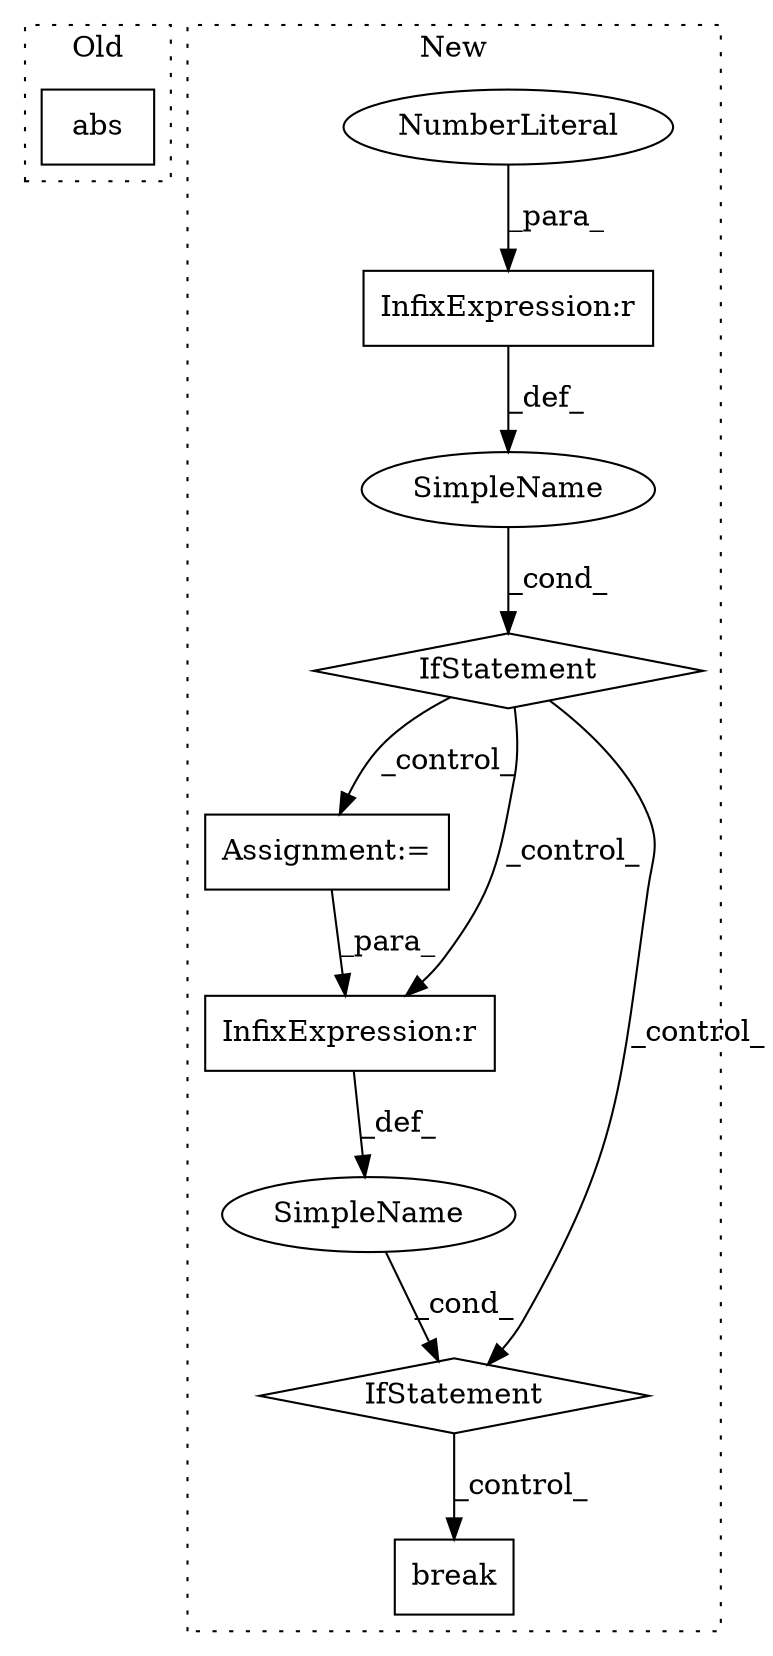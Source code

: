 digraph G {
subgraph cluster0 {
1 [label="abs" a="32" s="10848,10880" l="4,1" shape="box"];
label = "Old";
style="dotted";
}
subgraph cluster1 {
2 [label="break" a="10" s="13652" l="6" shape="box"];
3 [label="Assignment:=" a="7" s="13174" l="1" shape="box"];
4 [label="IfStatement" a="25" s="13380,13416" l="4,2" shape="diamond"];
5 [label="SimpleName" a="42" s="" l="" shape="ellipse"];
6 [label="SimpleName" a="42" s="" l="" shape="ellipse"];
7 [label="InfixExpression:r" a="27" s="13388" l="3" shape="box"];
8 [label="IfStatement" a="25" s="13074,13090" l="4,2" shape="diamond"];
9 [label="InfixExpression:r" a="27" s="13086" l="3" shape="box"];
10 [label="NumberLiteral" a="34" s="13089" l="1" shape="ellipse"];
label = "New";
style="dotted";
}
3 -> 7 [label="_para_"];
4 -> 2 [label="_control_"];
5 -> 4 [label="_cond_"];
6 -> 8 [label="_cond_"];
7 -> 5 [label="_def_"];
8 -> 3 [label="_control_"];
8 -> 7 [label="_control_"];
8 -> 4 [label="_control_"];
9 -> 6 [label="_def_"];
10 -> 9 [label="_para_"];
}